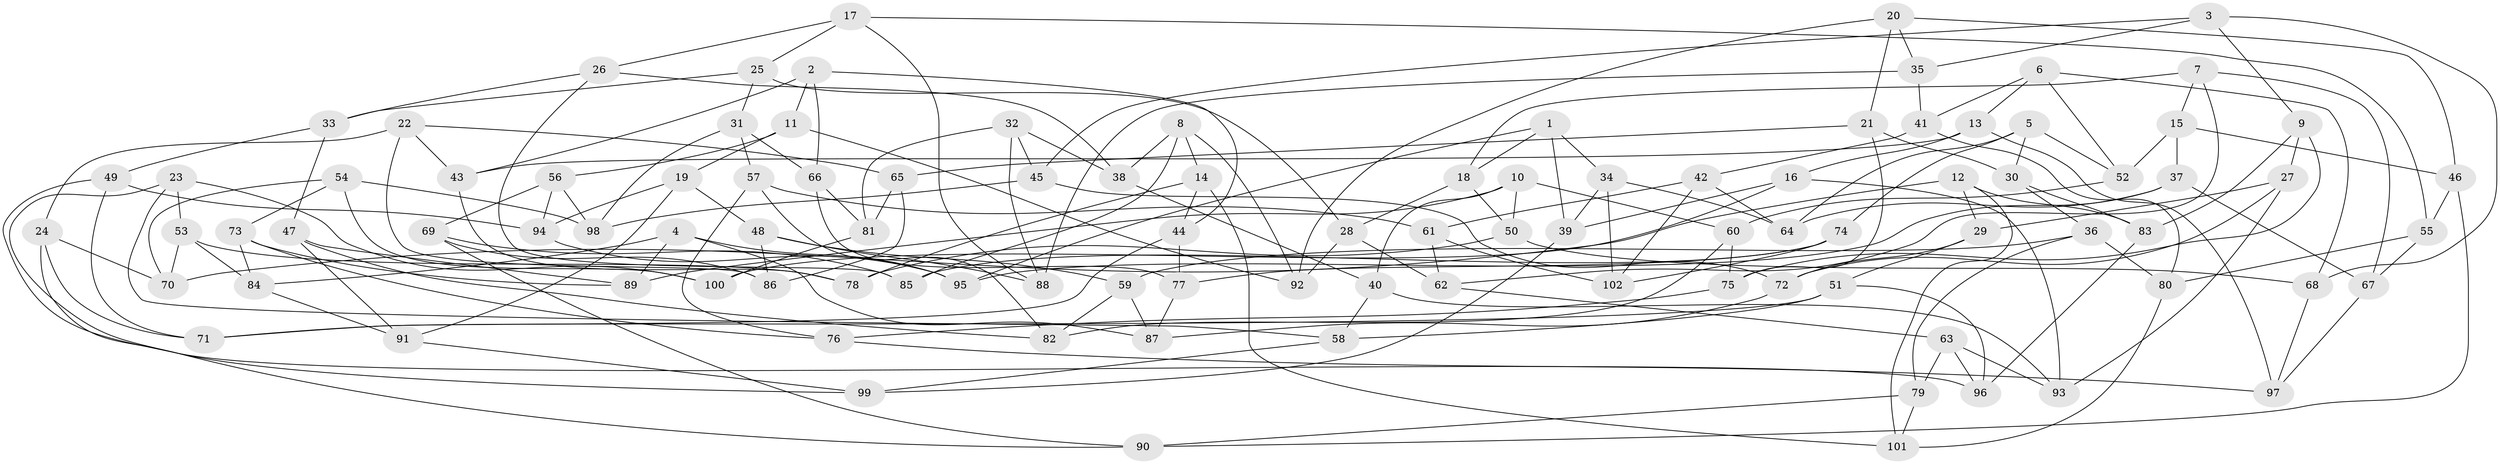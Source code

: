 // Generated by graph-tools (version 1.1) at 2025/50/03/09/25 03:50:49]
// undirected, 102 vertices, 204 edges
graph export_dot {
graph [start="1"]
  node [color=gray90,style=filled];
  1;
  2;
  3;
  4;
  5;
  6;
  7;
  8;
  9;
  10;
  11;
  12;
  13;
  14;
  15;
  16;
  17;
  18;
  19;
  20;
  21;
  22;
  23;
  24;
  25;
  26;
  27;
  28;
  29;
  30;
  31;
  32;
  33;
  34;
  35;
  36;
  37;
  38;
  39;
  40;
  41;
  42;
  43;
  44;
  45;
  46;
  47;
  48;
  49;
  50;
  51;
  52;
  53;
  54;
  55;
  56;
  57;
  58;
  59;
  60;
  61;
  62;
  63;
  64;
  65;
  66;
  67;
  68;
  69;
  70;
  71;
  72;
  73;
  74;
  75;
  76;
  77;
  78;
  79;
  80;
  81;
  82;
  83;
  84;
  85;
  86;
  87;
  88;
  89;
  90;
  91;
  92;
  93;
  94;
  95;
  96;
  97;
  98;
  99;
  100;
  101;
  102;
  1 -- 18;
  1 -- 39;
  1 -- 34;
  1 -- 95;
  2 -- 44;
  2 -- 66;
  2 -- 43;
  2 -- 11;
  3 -- 45;
  3 -- 68;
  3 -- 35;
  3 -- 9;
  4 -- 84;
  4 -- 95;
  4 -- 89;
  4 -- 87;
  5 -- 30;
  5 -- 74;
  5 -- 64;
  5 -- 52;
  6 -- 41;
  6 -- 13;
  6 -- 68;
  6 -- 52;
  7 -- 67;
  7 -- 62;
  7 -- 18;
  7 -- 15;
  8 -- 92;
  8 -- 85;
  8 -- 38;
  8 -- 14;
  9 -- 27;
  9 -- 75;
  9 -- 83;
  10 -- 60;
  10 -- 40;
  10 -- 89;
  10 -- 50;
  11 -- 19;
  11 -- 92;
  11 -- 56;
  12 -- 70;
  12 -- 29;
  12 -- 101;
  12 -- 83;
  13 -- 43;
  13 -- 16;
  13 -- 97;
  14 -- 78;
  14 -- 44;
  14 -- 101;
  15 -- 52;
  15 -- 37;
  15 -- 46;
  16 -- 93;
  16 -- 100;
  16 -- 39;
  17 -- 88;
  17 -- 55;
  17 -- 25;
  17 -- 26;
  18 -- 28;
  18 -- 50;
  19 -- 48;
  19 -- 94;
  19 -- 91;
  20 -- 35;
  20 -- 21;
  20 -- 46;
  20 -- 92;
  21 -- 75;
  21 -- 30;
  21 -- 65;
  22 -- 65;
  22 -- 43;
  22 -- 86;
  22 -- 24;
  23 -- 58;
  23 -- 53;
  23 -- 100;
  23 -- 99;
  24 -- 70;
  24 -- 71;
  24 -- 90;
  25 -- 28;
  25 -- 33;
  25 -- 31;
  26 -- 33;
  26 -- 38;
  26 -- 85;
  27 -- 72;
  27 -- 93;
  27 -- 29;
  28 -- 92;
  28 -- 62;
  29 -- 72;
  29 -- 51;
  30 -- 83;
  30 -- 36;
  31 -- 98;
  31 -- 57;
  31 -- 66;
  32 -- 81;
  32 -- 38;
  32 -- 45;
  32 -- 88;
  33 -- 47;
  33 -- 49;
  34 -- 102;
  34 -- 64;
  34 -- 39;
  35 -- 88;
  35 -- 41;
  36 -- 59;
  36 -- 79;
  36 -- 80;
  37 -- 95;
  37 -- 64;
  37 -- 67;
  38 -- 40;
  39 -- 99;
  40 -- 58;
  40 -- 93;
  41 -- 80;
  41 -- 42;
  42 -- 102;
  42 -- 61;
  42 -- 64;
  43 -- 78;
  44 -- 71;
  44 -- 77;
  45 -- 98;
  45 -- 72;
  46 -- 90;
  46 -- 55;
  47 -- 82;
  47 -- 89;
  47 -- 91;
  48 -- 86;
  48 -- 88;
  48 -- 59;
  49 -- 96;
  49 -- 94;
  49 -- 71;
  50 -- 78;
  50 -- 68;
  51 -- 71;
  51 -- 96;
  51 -- 58;
  52 -- 60;
  53 -- 84;
  53 -- 78;
  53 -- 70;
  54 -- 98;
  54 -- 73;
  54 -- 70;
  54 -- 100;
  55 -- 67;
  55 -- 80;
  56 -- 69;
  56 -- 94;
  56 -- 98;
  57 -- 82;
  57 -- 76;
  57 -- 61;
  58 -- 99;
  59 -- 82;
  59 -- 87;
  60 -- 75;
  60 -- 82;
  61 -- 102;
  61 -- 62;
  62 -- 63;
  63 -- 93;
  63 -- 96;
  63 -- 79;
  65 -- 86;
  65 -- 81;
  66 -- 77;
  66 -- 81;
  67 -- 97;
  68 -- 97;
  69 -- 85;
  69 -- 90;
  69 -- 86;
  72 -- 87;
  73 -- 89;
  73 -- 76;
  73 -- 84;
  74 -- 102;
  74 -- 77;
  74 -- 85;
  75 -- 76;
  76 -- 97;
  77 -- 87;
  79 -- 101;
  79 -- 90;
  80 -- 101;
  81 -- 100;
  83 -- 96;
  84 -- 91;
  91 -- 99;
  94 -- 95;
}
